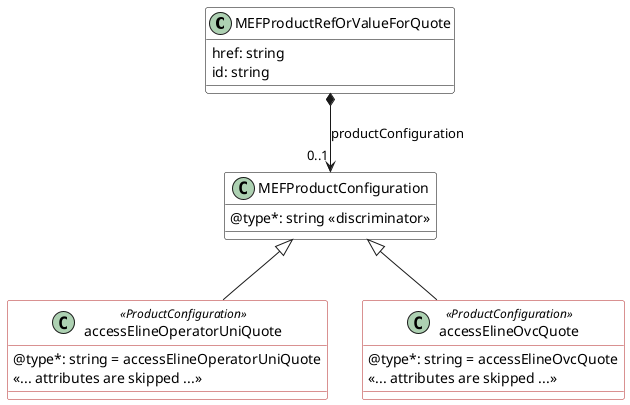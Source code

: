 @startuml
skinparam {
    ClassBackgroundColor White
    ClassBorderColor Black
    ClassBorderColor<<ProductConfiguration>> FireBrick
}

class MEFProductRefOrValueForQuote{

    href: string 
    id: string 
}


class MEFProductConfiguration {
    @type*: string <<discriminator>>
}


MEFProductRefOrValueForQuote*-->"0..1" MEFProductConfiguration : productConfiguration

class accessElineOperatorUniQuote <<ProductConfiguration>> {
    @type*: string = accessElineOperatorUniQuote
    <<... attributes are skipped ...>>
}
MEFProductConfiguration <|-- accessElineOperatorUniQuote


class accessElineOvcQuote <<ProductConfiguration>> {
    @type*: string = accessElineOvcQuote
    <<... attributes are skipped ...>>
}
MEFProductConfiguration <|-- accessElineOvcQuote

@enduml
